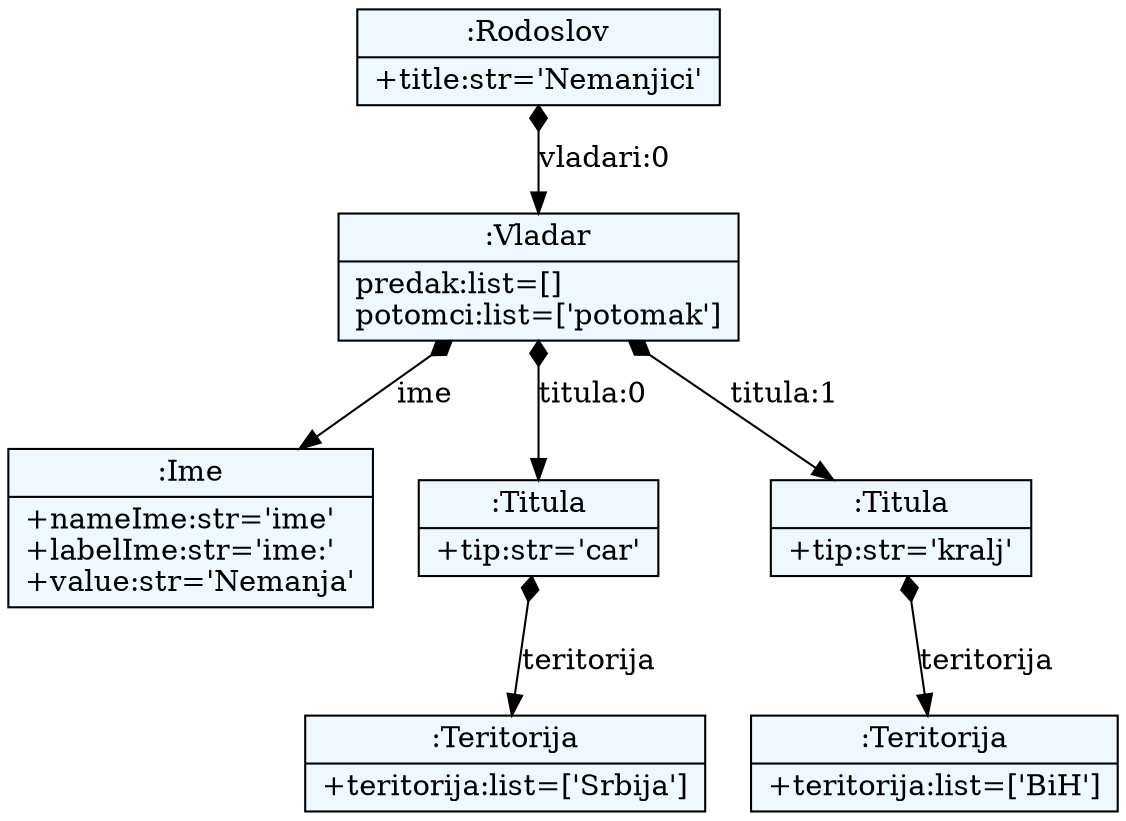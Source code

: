 
    digraph xtext {
    fontname = "Bitstream Vera Sans"
    fontsize = 8
    node[
        shape=record,
        style=filled,
        fillcolor=aliceblue
    ]
    nodesep = 0.3
    edge[dir=black,arrowtail=empty]


68160816 -> 68240048 [label="vladari:0" arrowtail=diamond dir=both]
68240048 -> 68239600 [label="ime" arrowtail=diamond dir=both]
68239600[label="{:Ime|+nameIme:str='ime'\l+labelIme:str='ime:'\l+value:str='Nemanja'\l}"]
68240048 -> 68240160 [label="titula:0" arrowtail=diamond dir=both]
68240160 -> 68240440 [label="teritorija" arrowtail=diamond dir=both]
68240440[label="{:Teritorija|+teritorija:list=['Srbija']\l}"]
68240160[label="{:Titula|+tip:str='car'\l}"]
68240048 -> 68240328 [label="titula:1" arrowtail=diamond dir=both]
68240328 -> 68240720 [label="teritorija" arrowtail=diamond dir=both]
68240720[label="{:Teritorija|+teritorija:list=['BiH']\l}"]
68240328[label="{:Titula|+tip:str='kralj'\l}"]
68240048[label="{:Vladar|predak:list=[]\lpotomci:list=['potomak']\l}"]
68160816[label="{:Rodoslov|+title:str='Nemanjici'\l}"]

}
